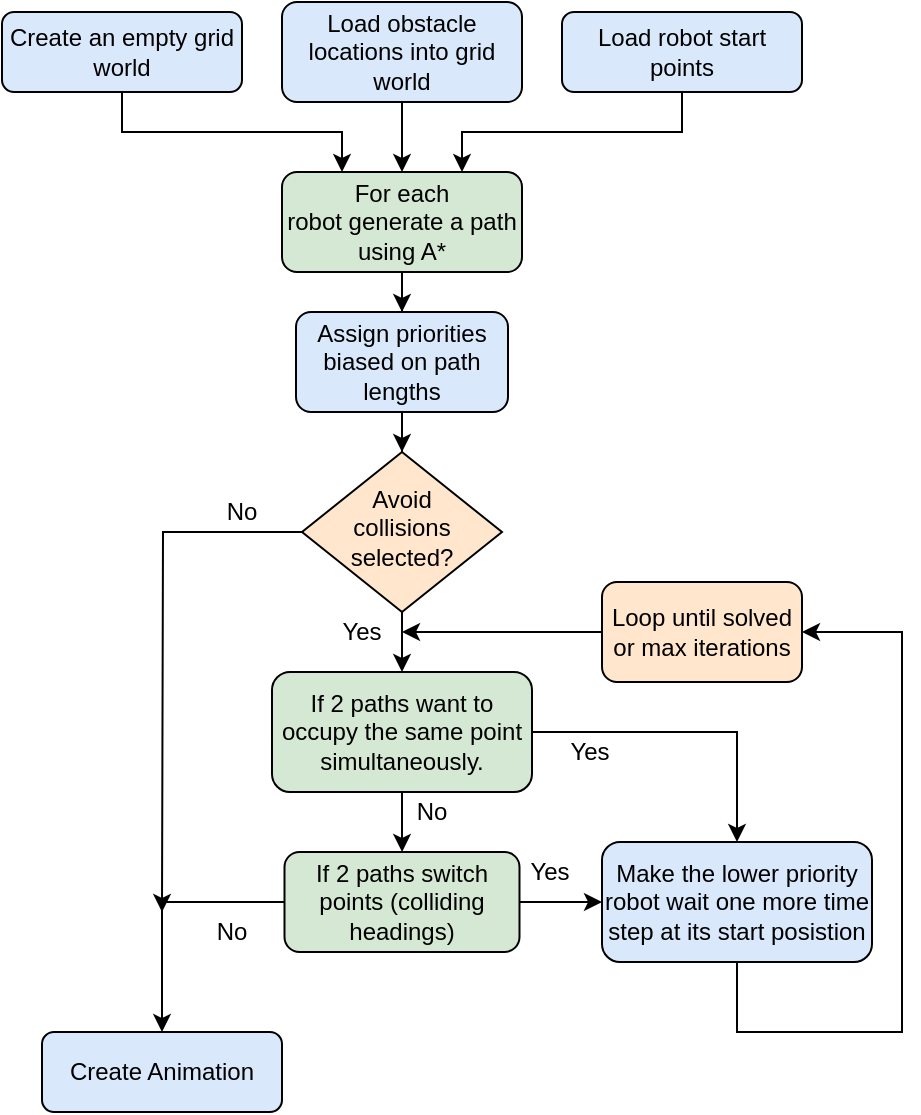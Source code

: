 <mxfile version="13.5.6" type="device"><diagram id="C5RBs43oDa-KdzZeNtuy" name="Page-1"><mxGraphModel dx="795" dy="481" grid="1" gridSize="10" guides="1" tooltips="1" connect="1" arrows="1" fold="1" page="1" pageScale="1" pageWidth="827" pageHeight="1169" math="0" shadow="0"><root><mxCell id="WIyWlLk6GJQsqaUBKTNV-0"/><mxCell id="WIyWlLk6GJQsqaUBKTNV-1" parent="WIyWlLk6GJQsqaUBKTNV-0"/><mxCell id="QpSsNMMfmpBdl-9usE7_-2" value="" style="edgeStyle=orthogonalEdgeStyle;rounded=0;orthogonalLoop=1;jettySize=auto;html=1;" edge="1" parent="WIyWlLk6GJQsqaUBKTNV-1" source="WIyWlLk6GJQsqaUBKTNV-3" target="WIyWlLk6GJQsqaUBKTNV-7"><mxGeometry relative="1" as="geometry"/></mxCell><mxCell id="WIyWlLk6GJQsqaUBKTNV-3" value="Load obstacle locations into grid world" style="rounded=1;whiteSpace=wrap;html=1;fontSize=12;glass=0;strokeWidth=1;shadow=0;fillColor=#dae8fc;" parent="WIyWlLk6GJQsqaUBKTNV-1" vertex="1"><mxGeometry x="280" y="15" width="120" height="50" as="geometry"/></mxCell><mxCell id="QpSsNMMfmpBdl-9usE7_-0" value="" style="edgeStyle=orthogonalEdgeStyle;rounded=0;orthogonalLoop=1;jettySize=auto;html=1;" edge="1" parent="WIyWlLk6GJQsqaUBKTNV-1" source="WIyWlLk6GJQsqaUBKTNV-6" target="rdcTl6bLMfIyYhUshJbw-3"><mxGeometry relative="1" as="geometry"/></mxCell><mxCell id="QpSsNMMfmpBdl-9usE7_-13" value="" style="edgeStyle=orthogonalEdgeStyle;rounded=0;orthogonalLoop=1;jettySize=auto;html=1;" edge="1" parent="WIyWlLk6GJQsqaUBKTNV-1" source="WIyWlLk6GJQsqaUBKTNV-6"><mxGeometry relative="1" as="geometry"><mxPoint x="220" y="470" as="targetPoint"/></mxGeometry></mxCell><mxCell id="WIyWlLk6GJQsqaUBKTNV-6" value="&lt;div&gt;Avoid&lt;/div&gt;&lt;div&gt;collisions selected?&lt;/div&gt;" style="rhombus;whiteSpace=wrap;html=1;shadow=0;fontFamily=Helvetica;fontSize=12;align=center;strokeWidth=1;spacing=6;spacingTop=-4;fillColor=#ffe6cc;" parent="WIyWlLk6GJQsqaUBKTNV-1" vertex="1"><mxGeometry x="290" y="240" width="100" height="80" as="geometry"/></mxCell><mxCell id="QpSsNMMfmpBdl-9usE7_-7" value="" style="edgeStyle=orthogonalEdgeStyle;rounded=0;orthogonalLoop=1;jettySize=auto;html=1;entryX=0.5;entryY=0;entryDx=0;entryDy=0;" edge="1" parent="WIyWlLk6GJQsqaUBKTNV-1" source="WIyWlLk6GJQsqaUBKTNV-7" target="QpSsNMMfmpBdl-9usE7_-15"><mxGeometry relative="1" as="geometry"><mxPoint x="300" y="190" as="targetPoint"/></mxGeometry></mxCell><mxCell id="WIyWlLk6GJQsqaUBKTNV-7" value="&lt;div&gt;For each&lt;/div&gt;&lt;div&gt;robot generate a path using A*&lt;br&gt;&lt;/div&gt;" style="rounded=1;whiteSpace=wrap;html=1;fontSize=12;glass=0;strokeWidth=1;shadow=0;fillColor=#d5e8d4;" parent="WIyWlLk6GJQsqaUBKTNV-1" vertex="1"><mxGeometry x="280" y="100" width="120" height="50" as="geometry"/></mxCell><mxCell id="QpSsNMMfmpBdl-9usE7_-6" value="" style="edgeStyle=orthogonalEdgeStyle;rounded=0;orthogonalLoop=1;jettySize=auto;html=1;entryX=0.25;entryY=0;entryDx=0;entryDy=0;" edge="1" parent="WIyWlLk6GJQsqaUBKTNV-1" source="rdcTl6bLMfIyYhUshJbw-0" target="WIyWlLk6GJQsqaUBKTNV-7"><mxGeometry relative="1" as="geometry"><mxPoint x="200" y="130" as="targetPoint"/><Array as="points"><mxPoint x="200" y="80"/><mxPoint x="310" y="80"/></Array></mxGeometry></mxCell><mxCell id="rdcTl6bLMfIyYhUshJbw-0" value="Create an empty grid world" style="rounded=1;whiteSpace=wrap;html=1;fontSize=12;glass=0;strokeWidth=1;shadow=0;fillColor=#dae8fc;" parent="WIyWlLk6GJQsqaUBKTNV-1" vertex="1"><mxGeometry x="140" y="20" width="120" height="40" as="geometry"/></mxCell><mxCell id="QpSsNMMfmpBdl-9usE7_-4" value="" style="edgeStyle=orthogonalEdgeStyle;rounded=0;orthogonalLoop=1;jettySize=auto;html=1;entryX=0.75;entryY=0;entryDx=0;entryDy=0;" edge="1" parent="WIyWlLk6GJQsqaUBKTNV-1" source="rdcTl6bLMfIyYhUshJbw-1" target="WIyWlLk6GJQsqaUBKTNV-7"><mxGeometry relative="1" as="geometry"><mxPoint x="480" y="130" as="targetPoint"/><Array as="points"><mxPoint x="480" y="80"/><mxPoint x="370" y="80"/></Array></mxGeometry></mxCell><mxCell id="rdcTl6bLMfIyYhUshJbw-1" value="Load robot start points" style="rounded=1;whiteSpace=wrap;html=1;fontSize=12;glass=0;strokeWidth=1;shadow=0;fillColor=#dae8fc;" parent="WIyWlLk6GJQsqaUBKTNV-1" vertex="1"><mxGeometry x="420" y="20" width="120" height="40" as="geometry"/></mxCell><mxCell id="QpSsNMMfmpBdl-9usE7_-17" value="" style="edgeStyle=orthogonalEdgeStyle;rounded=0;orthogonalLoop=1;jettySize=auto;html=1;" edge="1" parent="WIyWlLk6GJQsqaUBKTNV-1" source="rdcTl6bLMfIyYhUshJbw-2" target="QpSsNMMfmpBdl-9usE7_-14"><mxGeometry relative="1" as="geometry"/></mxCell><mxCell id="QpSsNMMfmpBdl-9usE7_-27" value="" style="edgeStyle=orthogonalEdgeStyle;rounded=0;orthogonalLoop=1;jettySize=auto;html=1;entryX=0.5;entryY=0;entryDx=0;entryDy=0;" edge="1" parent="WIyWlLk6GJQsqaUBKTNV-1" source="rdcTl6bLMfIyYhUshJbw-2" target="rdcTl6bLMfIyYhUshJbw-4"><mxGeometry relative="1" as="geometry"><mxPoint x="340" y="560" as="targetPoint"/></mxGeometry></mxCell><mxCell id="rdcTl6bLMfIyYhUshJbw-2" value="If 2 paths switch points (colliding headings)" style="rounded=1;whiteSpace=wrap;html=1;fontSize=12;glass=0;strokeWidth=1;shadow=0;fillColor=#d5e8d4;" parent="WIyWlLk6GJQsqaUBKTNV-1" vertex="1"><mxGeometry x="281.25" y="440" width="117.5" height="50" as="geometry"/></mxCell><mxCell id="QpSsNMMfmpBdl-9usE7_-1" value="" style="edgeStyle=orthogonalEdgeStyle;rounded=0;orthogonalLoop=1;jettySize=auto;html=1;" edge="1" parent="WIyWlLk6GJQsqaUBKTNV-1" source="rdcTl6bLMfIyYhUshJbw-3" target="rdcTl6bLMfIyYhUshJbw-2"><mxGeometry relative="1" as="geometry"/></mxCell><mxCell id="QpSsNMMfmpBdl-9usE7_-20" value="" style="edgeStyle=orthogonalEdgeStyle;rounded=0;orthogonalLoop=1;jettySize=auto;html=1;entryX=0.5;entryY=0;entryDx=0;entryDy=0;" edge="1" parent="WIyWlLk6GJQsqaUBKTNV-1" source="rdcTl6bLMfIyYhUshJbw-3" target="QpSsNMMfmpBdl-9usE7_-14"><mxGeometry relative="1" as="geometry"><mxPoint x="490" y="380" as="targetPoint"/></mxGeometry></mxCell><mxCell id="rdcTl6bLMfIyYhUshJbw-3" value="&lt;div&gt;If 2 paths want to occupy the same point simultaneously. &lt;/div&gt;" style="rounded=1;whiteSpace=wrap;html=1;fontSize=12;glass=0;strokeWidth=1;shadow=0;fillColor=#d5e8d4;" parent="WIyWlLk6GJQsqaUBKTNV-1" vertex="1"><mxGeometry x="275" y="350" width="130" height="60" as="geometry"/></mxCell><mxCell id="rdcTl6bLMfIyYhUshJbw-4" value="Create Animation" style="rounded=1;whiteSpace=wrap;html=1;fontSize=12;glass=0;strokeWidth=1;shadow=0;fillColor=#dae8fc;" parent="WIyWlLk6GJQsqaUBKTNV-1" vertex="1"><mxGeometry x="160" y="530" width="120" height="40" as="geometry"/></mxCell><mxCell id="QpSsNMMfmpBdl-9usE7_-9" value="No" style="text;html=1;strokeColor=none;fillColor=none;align=center;verticalAlign=middle;whiteSpace=wrap;rounded=0;" vertex="1" parent="WIyWlLk6GJQsqaUBKTNV-1"><mxGeometry x="240" y="260" width="40" height="20" as="geometry"/></mxCell><mxCell id="QpSsNMMfmpBdl-9usE7_-10" value="Yes" style="text;html=1;strokeColor=none;fillColor=none;align=center;verticalAlign=middle;whiteSpace=wrap;rounded=0;" vertex="1" parent="WIyWlLk6GJQsqaUBKTNV-1"><mxGeometry x="300" y="320" width="40" height="20" as="geometry"/></mxCell><mxCell id="QpSsNMMfmpBdl-9usE7_-11" value="No" style="text;html=1;strokeColor=none;fillColor=none;align=center;verticalAlign=middle;whiteSpace=wrap;rounded=0;" vertex="1" parent="WIyWlLk6GJQsqaUBKTNV-1"><mxGeometry x="335" y="410" width="40" height="20" as="geometry"/></mxCell><mxCell id="QpSsNMMfmpBdl-9usE7_-24" value="" style="edgeStyle=orthogonalEdgeStyle;rounded=0;orthogonalLoop=1;jettySize=auto;html=1;entryX=1;entryY=0.5;entryDx=0;entryDy=0;" edge="1" parent="WIyWlLk6GJQsqaUBKTNV-1" source="QpSsNMMfmpBdl-9usE7_-14" target="QpSsNMMfmpBdl-9usE7_-18"><mxGeometry relative="1" as="geometry"><mxPoint x="650" y="573" as="targetPoint"/><Array as="points"><mxPoint x="507" y="530"/><mxPoint x="590" y="530"/><mxPoint x="590" y="330"/></Array></mxGeometry></mxCell><mxCell id="QpSsNMMfmpBdl-9usE7_-14" value="Make the lower priority robot wait one more time step at its start posistion" style="rounded=1;whiteSpace=wrap;html=1;fontSize=12;glass=0;strokeWidth=1;shadow=0;fillColor=#dae8fc;" vertex="1" parent="WIyWlLk6GJQsqaUBKTNV-1"><mxGeometry x="440" y="435" width="135" height="60" as="geometry"/></mxCell><mxCell id="QpSsNMMfmpBdl-9usE7_-16" value="" style="edgeStyle=orthogonalEdgeStyle;rounded=0;orthogonalLoop=1;jettySize=auto;html=1;" edge="1" parent="WIyWlLk6GJQsqaUBKTNV-1" source="QpSsNMMfmpBdl-9usE7_-15" target="WIyWlLk6GJQsqaUBKTNV-6"><mxGeometry relative="1" as="geometry"/></mxCell><mxCell id="QpSsNMMfmpBdl-9usE7_-15" value="Assign priorities biased on path lengths" style="rounded=1;whiteSpace=wrap;html=1;fontSize=12;glass=0;strokeWidth=1;shadow=0;fillColor=#dae8fc;" vertex="1" parent="WIyWlLk6GJQsqaUBKTNV-1"><mxGeometry x="287" y="170" width="106" height="50" as="geometry"/></mxCell><mxCell id="QpSsNMMfmpBdl-9usE7_-25" value="" style="edgeStyle=orthogonalEdgeStyle;rounded=0;orthogonalLoop=1;jettySize=auto;html=1;" edge="1" parent="WIyWlLk6GJQsqaUBKTNV-1" source="QpSsNMMfmpBdl-9usE7_-18"><mxGeometry relative="1" as="geometry"><mxPoint x="340" y="330" as="targetPoint"/><Array as="points"><mxPoint x="340" y="330"/></Array></mxGeometry></mxCell><mxCell id="QpSsNMMfmpBdl-9usE7_-18" value="Loop until solved or max iterations" style="rounded=1;whiteSpace=wrap;html=1;fontSize=12;glass=0;strokeWidth=1;shadow=0;fillColor=#ffe6cc;" vertex="1" parent="WIyWlLk6GJQsqaUBKTNV-1"><mxGeometry x="440" y="305" width="100" height="50" as="geometry"/></mxCell><mxCell id="QpSsNMMfmpBdl-9usE7_-21" value="Yes" style="text;html=1;strokeColor=none;fillColor=none;align=center;verticalAlign=middle;whiteSpace=wrap;rounded=0;" vertex="1" parent="WIyWlLk6GJQsqaUBKTNV-1"><mxGeometry x="414" y="380" width="40" height="20" as="geometry"/></mxCell><mxCell id="QpSsNMMfmpBdl-9usE7_-22" value="Yes" style="text;html=1;strokeColor=none;fillColor=none;align=center;verticalAlign=middle;whiteSpace=wrap;rounded=0;" vertex="1" parent="WIyWlLk6GJQsqaUBKTNV-1"><mxGeometry x="394" y="440" width="40" height="20" as="geometry"/></mxCell><mxCell id="QpSsNMMfmpBdl-9usE7_-26" value="No" style="text;html=1;strokeColor=none;fillColor=none;align=center;verticalAlign=middle;whiteSpace=wrap;rounded=0;" vertex="1" parent="WIyWlLk6GJQsqaUBKTNV-1"><mxGeometry x="235" y="470" width="40" height="20" as="geometry"/></mxCell></root></mxGraphModel></diagram></mxfile>